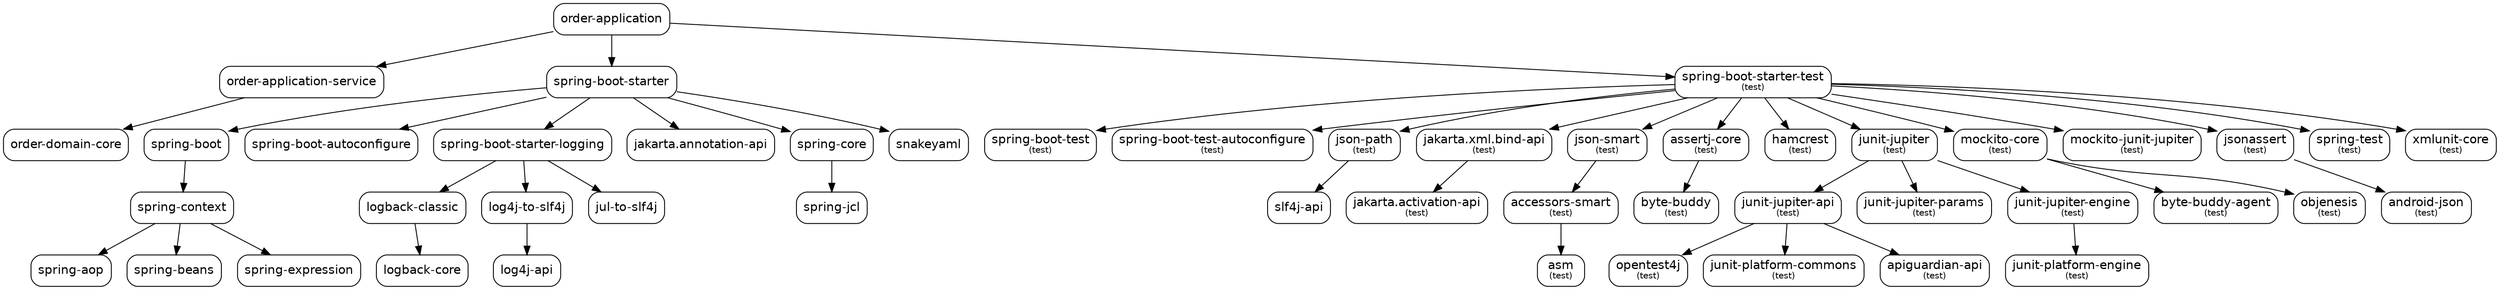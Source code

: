 digraph "order-application" {
  node [shape="box",style="rounded",fontname="Helvetica",fontsize="14"]
  edge [fontsize="10",fontname="Helvetica"]

  // Node Definitions:
  "com.food.ordering.system:order-application-service:jar"[label=<order-application-service>]
  "com.food.ordering.system:order-domain-core:jar"[label=<order-domain-core>]
  "com.food.ordering.system:order-application:jar"[label=<order-application>]
  "org.springframework:spring-context:jar"[label=<spring-context>]
  "org.springframework:spring-aop:jar"[label=<spring-aop>]
  "org.springframework:spring-beans:jar"[label=<spring-beans>]
  "org.springframework:spring-expression:jar"[label=<spring-expression>]
  "org.springframework.boot:spring-boot:jar"[label=<spring-boot>]
  "org.springframework.boot:spring-boot-starter:jar"[label=<spring-boot-starter>]
  "org.springframework.boot:spring-boot-autoconfigure:jar"[label=<spring-boot-autoconfigure>]
  "ch.qos.logback:logback-classic:jar"[label=<logback-classic>]
  "ch.qos.logback:logback-core:jar"[label=<logback-core>]
  "org.springframework.boot:spring-boot-starter-logging:jar"[label=<spring-boot-starter-logging>]
  "org.apache.logging.log4j:log4j-to-slf4j:jar"[label=<log4j-to-slf4j>]
  "org.apache.logging.log4j:log4j-api:jar"[label=<log4j-api>]
  "org.slf4j:jul-to-slf4j:jar"[label=<jul-to-slf4j>]
  "jakarta.annotation:jakarta.annotation-api:jar"[label=<jakarta.annotation-api>]
  "org.springframework:spring-core:jar"[label=<spring-core>]
  "org.springframework:spring-jcl:jar"[label=<spring-jcl>]
  "org.yaml:snakeyaml:jar"[label=<snakeyaml>]
  "org.springframework.boot:spring-boot-starter-test:jar"[label=<spring-boot-starter-test<font point-size="10"><br/>(test)</font>>]
  "org.springframework.boot:spring-boot-test:jar"[label=<spring-boot-test<font point-size="10"><br/>(test)</font>>]
  "org.springframework.boot:spring-boot-test-autoconfigure:jar"[label=<spring-boot-test-autoconfigure<font point-size="10"><br/>(test)</font>>]
  "com.jayway.jsonpath:json-path:jar"[label=<json-path<font point-size="10"><br/>(test)</font>>]
  "org.slf4j:slf4j-api:jar"[label=<slf4j-api>]
  "jakarta.xml.bind:jakarta.xml.bind-api:jar"[label=<jakarta.xml.bind-api<font point-size="10"><br/>(test)</font>>]
  "jakarta.activation:jakarta.activation-api:jar"[label=<jakarta.activation-api<font point-size="10"><br/>(test)</font>>]
  "net.minidev:accessors-smart:jar"[label=<accessors-smart<font point-size="10"><br/>(test)</font>>]
  "org.ow2.asm:asm:jar"[label=<asm<font point-size="10"><br/>(test)</font>>]
  "net.minidev:json-smart:jar"[label=<json-smart<font point-size="10"><br/>(test)</font>>]
  "org.assertj:assertj-core:jar"[label=<assertj-core<font point-size="10"><br/>(test)</font>>]
  "net.bytebuddy:byte-buddy:jar"[label=<byte-buddy<font point-size="10"><br/>(test)</font>>]
  "org.hamcrest:hamcrest:jar"[label=<hamcrest<font point-size="10"><br/>(test)</font>>]
  "org.junit.jupiter:junit-jupiter-api:jar"[label=<junit-jupiter-api<font point-size="10"><br/>(test)</font>>]
  "org.opentest4j:opentest4j:jar"[label=<opentest4j<font point-size="10"><br/>(test)</font>>]
  "org.junit.platform:junit-platform-commons:jar"[label=<junit-platform-commons<font point-size="10"><br/>(test)</font>>]
  "org.apiguardian:apiguardian-api:jar"[label=<apiguardian-api<font point-size="10"><br/>(test)</font>>]
  "org.junit.jupiter:junit-jupiter:jar"[label=<junit-jupiter<font point-size="10"><br/>(test)</font>>]
  "org.junit.jupiter:junit-jupiter-params:jar"[label=<junit-jupiter-params<font point-size="10"><br/>(test)</font>>]
  "org.junit.jupiter:junit-jupiter-engine:jar"[label=<junit-jupiter-engine<font point-size="10"><br/>(test)</font>>]
  "org.junit.platform:junit-platform-engine:jar"[label=<junit-platform-engine<font point-size="10"><br/>(test)</font>>]
  "org.mockito:mockito-core:jar"[label=<mockito-core<font point-size="10"><br/>(test)</font>>]
  "net.bytebuddy:byte-buddy-agent:jar"[label=<byte-buddy-agent<font point-size="10"><br/>(test)</font>>]
  "org.objenesis:objenesis:jar"[label=<objenesis<font point-size="10"><br/>(test)</font>>]
  "org.mockito:mockito-junit-jupiter:jar"[label=<mockito-junit-jupiter<font point-size="10"><br/>(test)</font>>]
  "org.skyscreamer:jsonassert:jar"[label=<jsonassert<font point-size="10"><br/>(test)</font>>]
  "com.vaadin.external.google:android-json:jar"[label=<android-json<font point-size="10"><br/>(test)</font>>]
  "org.springframework:spring-test:jar"[label=<spring-test<font point-size="10"><br/>(test)</font>>]
  "org.xmlunit:xmlunit-core:jar"[label=<xmlunit-core<font point-size="10"><br/>(test)</font>>]

  // Edge Definitions:
  "com.food.ordering.system:order-application-service:jar" -> "com.food.ordering.system:order-domain-core:jar"
  "com.food.ordering.system:order-application:jar" -> "com.food.ordering.system:order-application-service:jar"
  "org.springframework:spring-context:jar" -> "org.springframework:spring-aop:jar"
  "org.springframework:spring-context:jar" -> "org.springframework:spring-beans:jar"
  "org.springframework:spring-context:jar" -> "org.springframework:spring-expression:jar"
  "org.springframework.boot:spring-boot:jar" -> "org.springframework:spring-context:jar"
  "org.springframework.boot:spring-boot-starter:jar" -> "org.springframework.boot:spring-boot:jar"
  "org.springframework.boot:spring-boot-starter:jar" -> "org.springframework.boot:spring-boot-autoconfigure:jar"
  "ch.qos.logback:logback-classic:jar" -> "ch.qos.logback:logback-core:jar"
  "org.springframework.boot:spring-boot-starter-logging:jar" -> "ch.qos.logback:logback-classic:jar"
  "org.apache.logging.log4j:log4j-to-slf4j:jar" -> "org.apache.logging.log4j:log4j-api:jar"
  "org.springframework.boot:spring-boot-starter-logging:jar" -> "org.apache.logging.log4j:log4j-to-slf4j:jar"
  "org.springframework.boot:spring-boot-starter-logging:jar" -> "org.slf4j:jul-to-slf4j:jar"
  "org.springframework.boot:spring-boot-starter:jar" -> "org.springframework.boot:spring-boot-starter-logging:jar"
  "org.springframework.boot:spring-boot-starter:jar" -> "jakarta.annotation:jakarta.annotation-api:jar"
  "org.springframework:spring-core:jar" -> "org.springframework:spring-jcl:jar"
  "org.springframework.boot:spring-boot-starter:jar" -> "org.springframework:spring-core:jar"
  "org.springframework.boot:spring-boot-starter:jar" -> "org.yaml:snakeyaml:jar"
  "com.food.ordering.system:order-application:jar" -> "org.springframework.boot:spring-boot-starter:jar"
  "org.springframework.boot:spring-boot-starter-test:jar" -> "org.springframework.boot:spring-boot-test:jar"
  "org.springframework.boot:spring-boot-starter-test:jar" -> "org.springframework.boot:spring-boot-test-autoconfigure:jar"
  "com.jayway.jsonpath:json-path:jar" -> "org.slf4j:slf4j-api:jar"
  "org.springframework.boot:spring-boot-starter-test:jar" -> "com.jayway.jsonpath:json-path:jar"
  "jakarta.xml.bind:jakarta.xml.bind-api:jar" -> "jakarta.activation:jakarta.activation-api:jar"
  "org.springframework.boot:spring-boot-starter-test:jar" -> "jakarta.xml.bind:jakarta.xml.bind-api:jar"
  "net.minidev:accessors-smart:jar" -> "org.ow2.asm:asm:jar"
  "net.minidev:json-smart:jar" -> "net.minidev:accessors-smart:jar"
  "org.springframework.boot:spring-boot-starter-test:jar" -> "net.minidev:json-smart:jar"
  "org.assertj:assertj-core:jar" -> "net.bytebuddy:byte-buddy:jar"
  "org.springframework.boot:spring-boot-starter-test:jar" -> "org.assertj:assertj-core:jar"
  "org.springframework.boot:spring-boot-starter-test:jar" -> "org.hamcrest:hamcrest:jar"
  "org.junit.jupiter:junit-jupiter-api:jar" -> "org.opentest4j:opentest4j:jar"
  "org.junit.jupiter:junit-jupiter-api:jar" -> "org.junit.platform:junit-platform-commons:jar"
  "org.junit.jupiter:junit-jupiter-api:jar" -> "org.apiguardian:apiguardian-api:jar"
  "org.junit.jupiter:junit-jupiter:jar" -> "org.junit.jupiter:junit-jupiter-api:jar"
  "org.junit.jupiter:junit-jupiter:jar" -> "org.junit.jupiter:junit-jupiter-params:jar"
  "org.junit.jupiter:junit-jupiter-engine:jar" -> "org.junit.platform:junit-platform-engine:jar"
  "org.junit.jupiter:junit-jupiter:jar" -> "org.junit.jupiter:junit-jupiter-engine:jar"
  "org.springframework.boot:spring-boot-starter-test:jar" -> "org.junit.jupiter:junit-jupiter:jar"
  "org.mockito:mockito-core:jar" -> "net.bytebuddy:byte-buddy-agent:jar"
  "org.mockito:mockito-core:jar" -> "org.objenesis:objenesis:jar"
  "org.springframework.boot:spring-boot-starter-test:jar" -> "org.mockito:mockito-core:jar"
  "org.springframework.boot:spring-boot-starter-test:jar" -> "org.mockito:mockito-junit-jupiter:jar"
  "org.skyscreamer:jsonassert:jar" -> "com.vaadin.external.google:android-json:jar"
  "org.springframework.boot:spring-boot-starter-test:jar" -> "org.skyscreamer:jsonassert:jar"
  "org.springframework.boot:spring-boot-starter-test:jar" -> "org.springframework:spring-test:jar"
  "org.springframework.boot:spring-boot-starter-test:jar" -> "org.xmlunit:xmlunit-core:jar"
  "com.food.ordering.system:order-application:jar" -> "org.springframework.boot:spring-boot-starter-test:jar"
}